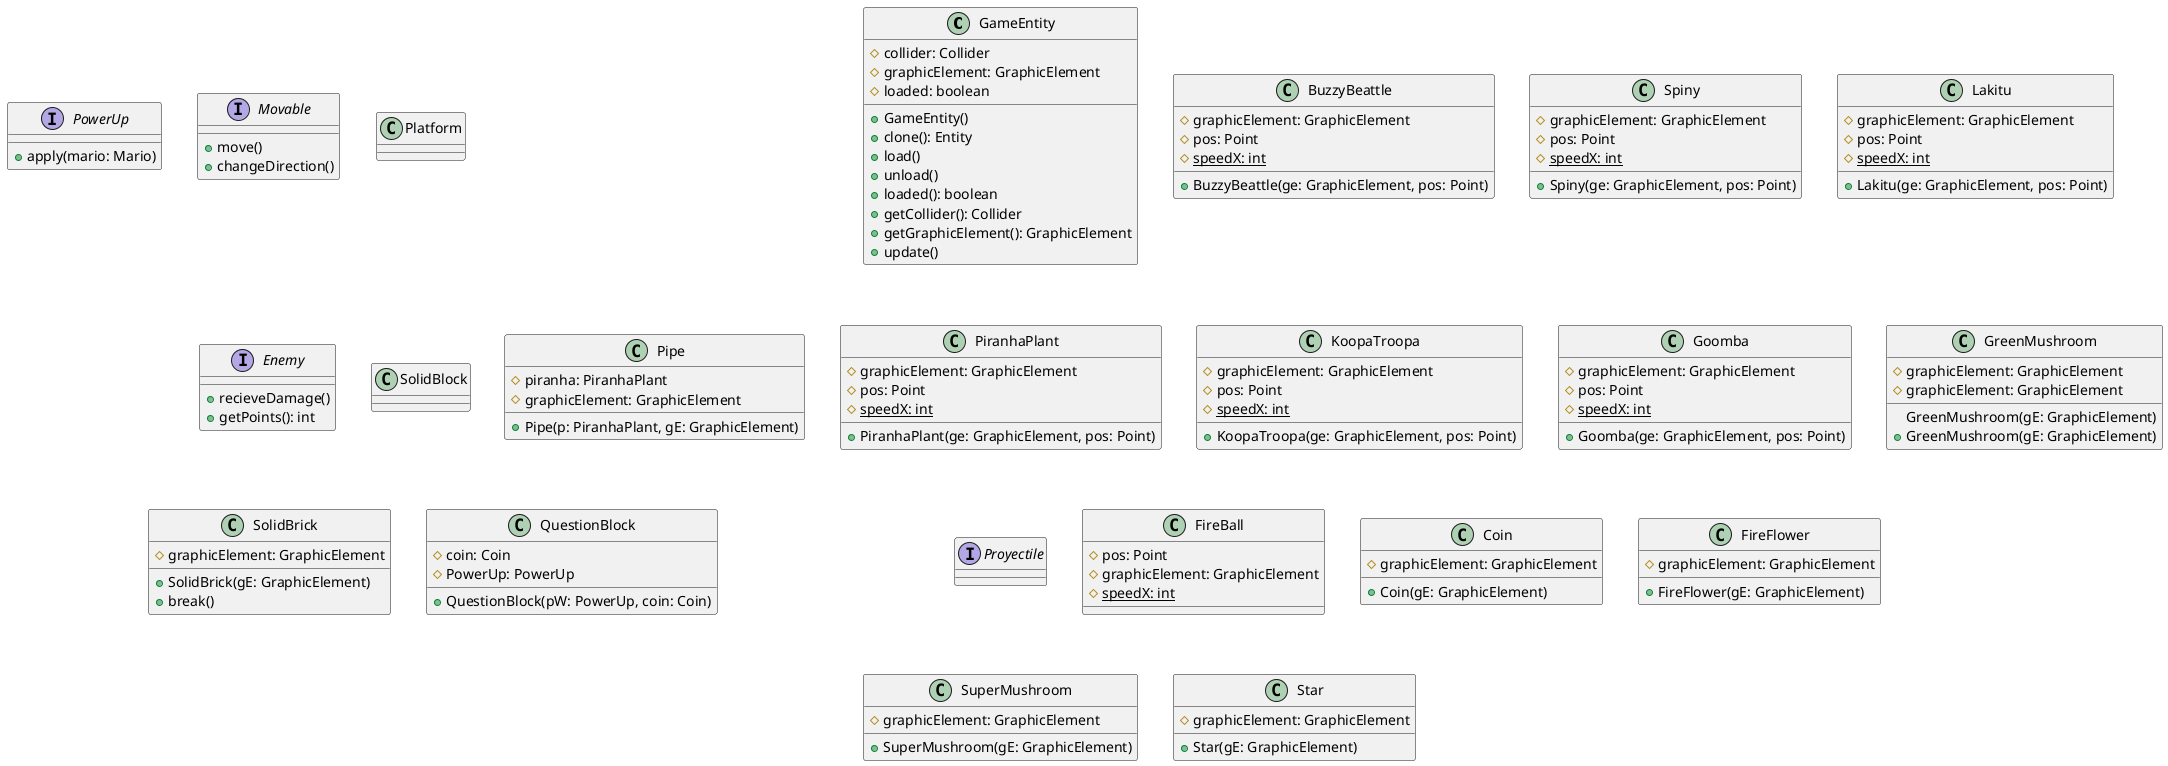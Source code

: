 @startuml
' TODO: agregar constructores y getters y setters (habría que preguntar si podemos evitar algunos getters y setters en pos de encapsulamiento)
'

class GameEntity{
    #collider: Collider
    #graphicElement: GraphicElement
    #loaded: boolean
    +GameEntity()
    +clone(): Entity
    +load()
    +unload()
    +loaded(): boolean
    +getCollider(): Collider
    +getGraphicElement(): GraphicElement
    +update()
}


interface Movable{
    +move()
    +changeDirection()
}

interface Enemy { 
    +recieveDamage() 
    +getPoints(): int
}

Enemy .u[hidden].|> Movable


class BuzzyBeattle{
    #graphicElement: GraphicElement
    #pos: Point
    # {static}speedX: int
    +BuzzyBeattle(ge: GraphicElement, pos: Point)     
}
class Spiny{
    #graphicElement: GraphicElement
    #pos: Point
    # {static}speedX: int
    +Spiny(ge: GraphicElement, pos: Point)         
}
class Lakitu{
    #graphicElement: GraphicElement
    #pos: Point
    # {static}speedX: int
    +Lakitu(ge: GraphicElement, pos: Point)      
}
class PiranhaPlant{
    #graphicElement: GraphicElement
    #pos: Point
    # {static}speedX: int
    +PiranhaPlant(ge: GraphicElement, pos: Point)    
}
class KoopaTroopa{
    #graphicElement: GraphicElement
    #pos: Point
    # {static}speedX: int
    +KoopaTroopa(ge: GraphicElement, pos: Point)
}

class Goomba{
    #graphicElement: GraphicElement
    #pos: Point
    # {static}speedX: int
    +Goomba(ge: GraphicElement, pos: Point)
}


interface PowerUp {
    +apply(mario: Mario)
}

class GreenMushroom{
    #graphicElement: GraphicElement
    GreenMushroom(gE: GraphicElement)
}

interface Proyectile

class FireBall{
    #pos: Point
    #graphicElement: GraphicElement
    # {static}speedX: int
}

class Pipe {
    #piranha: PiranhaPlant
    #graphicElement: GraphicElement
    +Pipe(p: PiranhaPlant, gE: GraphicElement)

}

class SolidBrick {
    #graphicElement: GraphicElement
    +SolidBrick(gE: GraphicElement)
    +break()
}

class QuestionBlock {
    #coin: Coin
    #PowerUp: PowerUp
    +QuestionBlock(pW: PowerUp, coin: Coin)
}

class Coin{
    #graphicElement: GraphicElement
    +Coin(gE: GraphicElement)
}

class FireFlower{
    #graphicElement: GraphicElement
    +FireFlower(gE: GraphicElement) 
}
class SuperMushroom{
    #graphicElement: GraphicElement
    +SuperMushroom(gE: GraphicElement)     
}
class Star{
    #graphicElement: GraphicElement
    +Star(gE: GraphicElement)      
}
class GreenMushroom{
    #graphicElement: GraphicElement
    +GreenMushroom(gE: GraphicElement)      
}

SolidBlock .u[hidden].|> Platform
SolidBrick -u[hidden]-|> SolidBlock
QuestionBlock -u[hidden]-|> SolidBlock
Pipe .u[hidden].|> Platform
Platform -l[hidden]- Movable
Movable -l[hidden]- PowerUp
@enduml
